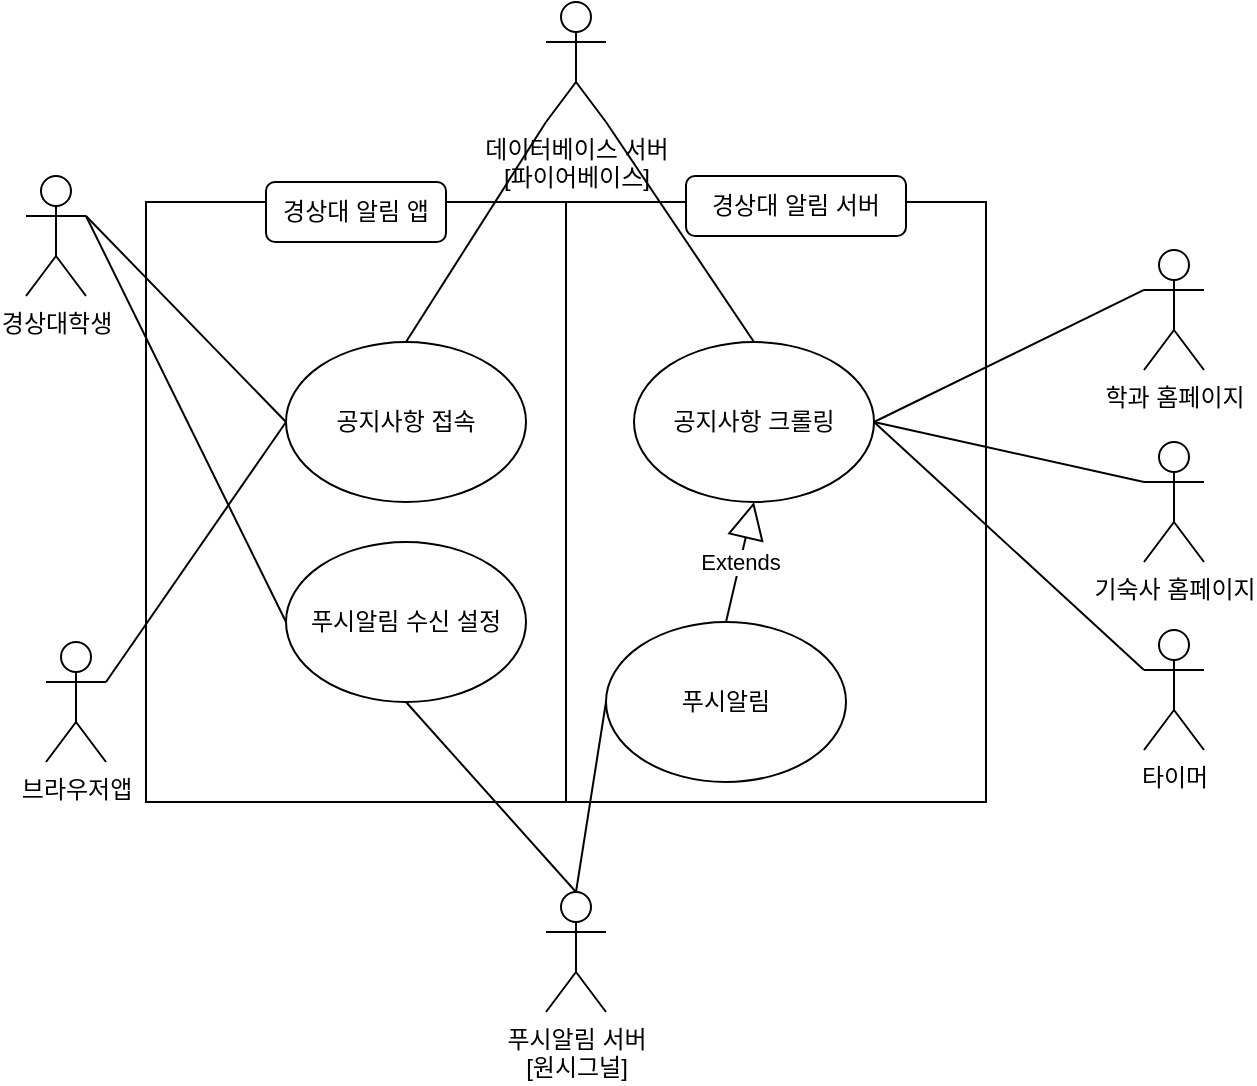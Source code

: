 <mxfile version="15.7.1" type="github">
  <diagram id="yDBc-G_T3kcIbM374eeq" name="Page-1">
    <mxGraphModel dx="1662" dy="762" grid="1" gridSize="10" guides="1" tooltips="1" connect="1" arrows="1" fold="1" page="1" pageScale="1" pageWidth="827" pageHeight="1169" math="0" shadow="0">
      <root>
        <mxCell id="0" />
        <mxCell id="1" parent="0" />
        <mxCell id="UW92wbI46Kdcc-sQo47G-1" value="경상대학생" style="shape=umlActor;verticalLabelPosition=bottom;verticalAlign=top;html=1;outlineConnect=0;" parent="1" vertex="1">
          <mxGeometry x="50" y="197" width="30" height="60" as="geometry" />
        </mxCell>
        <mxCell id="UW92wbI46Kdcc-sQo47G-2" value="데이터베이스 서버&lt;br&gt;[파이어베이스]" style="shape=umlActor;verticalLabelPosition=bottom;verticalAlign=top;html=1;outlineConnect=0;" parent="1" vertex="1">
          <mxGeometry x="310" y="110" width="30" height="60" as="geometry" />
        </mxCell>
        <mxCell id="UW92wbI46Kdcc-sQo47G-3" value="푸시알림 서버&lt;br&gt;[원시그널]" style="shape=umlActor;verticalLabelPosition=bottom;verticalAlign=top;html=1;outlineConnect=0;" parent="1" vertex="1">
          <mxGeometry x="310" y="555" width="30" height="60" as="geometry" />
        </mxCell>
        <mxCell id="UW92wbI46Kdcc-sQo47G-4" value="학과 홈페이지" style="shape=umlActor;verticalLabelPosition=bottom;verticalAlign=top;html=1;outlineConnect=0;" parent="1" vertex="1">
          <mxGeometry x="609" y="234" width="30" height="60" as="geometry" />
        </mxCell>
        <mxCell id="UW92wbI46Kdcc-sQo47G-5" value="브라우저앱" style="shape=umlActor;verticalLabelPosition=bottom;verticalAlign=top;html=1;outlineConnect=0;" parent="1" vertex="1">
          <mxGeometry x="60" y="430" width="30" height="60" as="geometry" />
        </mxCell>
        <mxCell id="UW92wbI46Kdcc-sQo47G-6" value="" style="rounded=0;whiteSpace=wrap;html=1;" parent="1" vertex="1">
          <mxGeometry x="110" y="210" width="210" height="300" as="geometry" />
        </mxCell>
        <mxCell id="UW92wbI46Kdcc-sQo47G-8" value="기숙사 홈페이지" style="shape=umlActor;verticalLabelPosition=bottom;verticalAlign=top;html=1;outlineConnect=0;" parent="1" vertex="1">
          <mxGeometry x="609" y="330" width="30" height="60" as="geometry" />
        </mxCell>
        <mxCell id="UW92wbI46Kdcc-sQo47G-9" value="타이머" style="shape=umlActor;verticalLabelPosition=bottom;verticalAlign=top;html=1;outlineConnect=0;" parent="1" vertex="1">
          <mxGeometry x="609" y="424" width="30" height="60" as="geometry" />
        </mxCell>
        <mxCell id="UW92wbI46Kdcc-sQo47G-11" value="" style="rounded=0;whiteSpace=wrap;html=1;" parent="1" vertex="1">
          <mxGeometry x="320" y="210" width="210" height="300" as="geometry" />
        </mxCell>
        <mxCell id="UW92wbI46Kdcc-sQo47G-12" value="공지사항 크롤링" style="ellipse;whiteSpace=wrap;html=1;" parent="1" vertex="1">
          <mxGeometry x="354" y="280" width="120" height="80" as="geometry" />
        </mxCell>
        <mxCell id="UW92wbI46Kdcc-sQo47G-13" value="공지사항 접속" style="ellipse;whiteSpace=wrap;html=1;" parent="1" vertex="1">
          <mxGeometry x="180" y="280" width="120" height="80" as="geometry" />
        </mxCell>
        <mxCell id="UW92wbI46Kdcc-sQo47G-14" value="푸시알림 수신 설정" style="ellipse;whiteSpace=wrap;html=1;" parent="1" vertex="1">
          <mxGeometry x="180" y="380" width="120" height="80" as="geometry" />
        </mxCell>
        <mxCell id="UW92wbI46Kdcc-sQo47G-15" value="푸시알림" style="ellipse;whiteSpace=wrap;html=1;" parent="1" vertex="1">
          <mxGeometry x="340" y="420" width="120" height="80" as="geometry" />
        </mxCell>
        <mxCell id="UW92wbI46Kdcc-sQo47G-17" value="" style="endArrow=none;html=1;rounded=0;exitX=1;exitY=0.5;exitDx=0;exitDy=0;entryX=0;entryY=0.333;entryDx=0;entryDy=0;entryPerimeter=0;" parent="1" source="UW92wbI46Kdcc-sQo47G-12" target="UW92wbI46Kdcc-sQo47G-4" edge="1">
          <mxGeometry width="50" height="50" relative="1" as="geometry">
            <mxPoint x="660" y="460" as="sourcePoint" />
            <mxPoint x="710" y="410" as="targetPoint" />
          </mxGeometry>
        </mxCell>
        <mxCell id="UW92wbI46Kdcc-sQo47G-18" value="" style="endArrow=none;html=1;rounded=0;exitX=1;exitY=0.5;exitDx=0;exitDy=0;entryX=0;entryY=0.333;entryDx=0;entryDy=0;entryPerimeter=0;" parent="1" source="UW92wbI46Kdcc-sQo47G-12" target="UW92wbI46Kdcc-sQo47G-8" edge="1">
          <mxGeometry width="50" height="50" relative="1" as="geometry">
            <mxPoint x="484" y="330" as="sourcePoint" />
            <mxPoint x="619" y="264" as="targetPoint" />
          </mxGeometry>
        </mxCell>
        <mxCell id="UW92wbI46Kdcc-sQo47G-19" value="" style="endArrow=none;html=1;rounded=0;exitX=1;exitY=0.5;exitDx=0;exitDy=0;entryX=0;entryY=0.333;entryDx=0;entryDy=0;entryPerimeter=0;" parent="1" source="UW92wbI46Kdcc-sQo47G-12" target="UW92wbI46Kdcc-sQo47G-9" edge="1">
          <mxGeometry width="50" height="50" relative="1" as="geometry">
            <mxPoint x="484" y="330" as="sourcePoint" />
            <mxPoint x="619" y="360" as="targetPoint" />
          </mxGeometry>
        </mxCell>
        <mxCell id="UW92wbI46Kdcc-sQo47G-27" value="Extends" style="endArrow=block;endSize=16;endFill=0;html=1;rounded=0;exitX=0.5;exitY=0;exitDx=0;exitDy=0;entryX=0.5;entryY=1;entryDx=0;entryDy=0;" parent="1" source="UW92wbI46Kdcc-sQo47G-15" target="UW92wbI46Kdcc-sQo47G-12" edge="1">
          <mxGeometry width="160" relative="1" as="geometry">
            <mxPoint x="610" y="430" as="sourcePoint" />
            <mxPoint x="770" y="430" as="targetPoint" />
          </mxGeometry>
        </mxCell>
        <mxCell id="UW92wbI46Kdcc-sQo47G-29" value="" style="endArrow=none;html=1;rounded=0;exitX=0.5;exitY=1;exitDx=0;exitDy=0;entryX=0.5;entryY=0;entryDx=0;entryDy=0;entryPerimeter=0;" parent="1" source="UW92wbI46Kdcc-sQo47G-14" target="UW92wbI46Kdcc-sQo47G-3" edge="1">
          <mxGeometry width="50" height="50" relative="1" as="geometry">
            <mxPoint x="484" y="330" as="sourcePoint" />
            <mxPoint x="619" y="360" as="targetPoint" />
          </mxGeometry>
        </mxCell>
        <mxCell id="UW92wbI46Kdcc-sQo47G-30" value="" style="endArrow=none;html=1;rounded=0;exitX=0.5;exitY=0;exitDx=0;exitDy=0;entryX=0;entryY=0.5;entryDx=0;entryDy=0;exitPerimeter=0;" parent="1" source="UW92wbI46Kdcc-sQo47G-3" target="UW92wbI46Kdcc-sQo47G-15" edge="1">
          <mxGeometry width="50" height="50" relative="1" as="geometry">
            <mxPoint x="484" y="330" as="sourcePoint" />
            <mxPoint x="619" y="454" as="targetPoint" />
          </mxGeometry>
        </mxCell>
        <mxCell id="UW92wbI46Kdcc-sQo47G-31" value="" style="endArrow=none;html=1;rounded=0;exitX=1;exitY=0.333;exitDx=0;exitDy=0;entryX=0;entryY=0.5;entryDx=0;entryDy=0;exitPerimeter=0;" parent="1" source="UW92wbI46Kdcc-sQo47G-1" target="UW92wbI46Kdcc-sQo47G-13" edge="1">
          <mxGeometry width="50" height="50" relative="1" as="geometry">
            <mxPoint x="210" y="460" as="sourcePoint" />
            <mxPoint x="275" y="535" as="targetPoint" />
          </mxGeometry>
        </mxCell>
        <mxCell id="UW92wbI46Kdcc-sQo47G-32" value="" style="endArrow=none;html=1;rounded=0;exitX=1;exitY=0.333;exitDx=0;exitDy=0;exitPerimeter=0;entryX=0;entryY=0.5;entryDx=0;entryDy=0;" parent="1" source="UW92wbI46Kdcc-sQo47G-5" target="UW92wbI46Kdcc-sQo47G-13" edge="1">
          <mxGeometry width="50" height="50" relative="1" as="geometry">
            <mxPoint x="660" y="460" as="sourcePoint" />
            <mxPoint x="710" y="410" as="targetPoint" />
          </mxGeometry>
        </mxCell>
        <mxCell id="UW92wbI46Kdcc-sQo47G-33" value="" style="endArrow=none;html=1;rounded=0;exitX=0;exitY=1;exitDx=0;exitDy=0;exitPerimeter=0;entryX=0.5;entryY=0;entryDx=0;entryDy=0;" parent="1" source="UW92wbI46Kdcc-sQo47G-2" target="UW92wbI46Kdcc-sQo47G-13" edge="1">
          <mxGeometry width="50" height="50" relative="1" as="geometry">
            <mxPoint x="660" y="460" as="sourcePoint" />
            <mxPoint x="710" y="410" as="targetPoint" />
          </mxGeometry>
        </mxCell>
        <mxCell id="UW92wbI46Kdcc-sQo47G-34" value="" style="endArrow=none;html=1;rounded=0;exitX=1;exitY=1;exitDx=0;exitDy=0;exitPerimeter=0;entryX=0.5;entryY=0;entryDx=0;entryDy=0;" parent="1" source="UW92wbI46Kdcc-sQo47G-2" target="UW92wbI46Kdcc-sQo47G-12" edge="1">
          <mxGeometry width="50" height="50" relative="1" as="geometry">
            <mxPoint x="660" y="460" as="sourcePoint" />
            <mxPoint x="710" y="410" as="targetPoint" />
          </mxGeometry>
        </mxCell>
        <mxCell id="UW92wbI46Kdcc-sQo47G-35" value="" style="endArrow=none;html=1;rounded=0;exitX=1;exitY=0.333;exitDx=0;exitDy=0;exitPerimeter=0;entryX=0;entryY=0.5;entryDx=0;entryDy=0;" parent="1" source="UW92wbI46Kdcc-sQo47G-1" target="UW92wbI46Kdcc-sQo47G-14" edge="1">
          <mxGeometry width="50" height="50" relative="1" as="geometry">
            <mxPoint x="660" y="460" as="sourcePoint" />
            <mxPoint x="710" y="410" as="targetPoint" />
          </mxGeometry>
        </mxCell>
        <mxCell id="UW92wbI46Kdcc-sQo47G-36" value="경상대 알림 앱" style="rounded=1;whiteSpace=wrap;html=1;" parent="1" vertex="1">
          <mxGeometry x="170" y="200" width="90" height="30" as="geometry" />
        </mxCell>
        <mxCell id="UW92wbI46Kdcc-sQo47G-38" value="경상대 알림 서버" style="rounded=1;whiteSpace=wrap;html=1;" parent="1" vertex="1">
          <mxGeometry x="380" y="197" width="110" height="30" as="geometry" />
        </mxCell>
      </root>
    </mxGraphModel>
  </diagram>
</mxfile>
